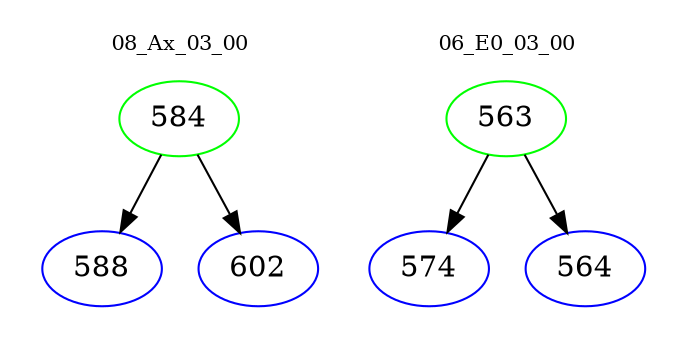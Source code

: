 digraph{
subgraph cluster_0 {
color = white
label = "08_Ax_03_00";
fontsize=10;
T0_584 [label="584", color="green"]
T0_584 -> T0_588 [color="black"]
T0_588 [label="588", color="blue"]
T0_584 -> T0_602 [color="black"]
T0_602 [label="602", color="blue"]
}
subgraph cluster_1 {
color = white
label = "06_E0_03_00";
fontsize=10;
T1_563 [label="563", color="green"]
T1_563 -> T1_574 [color="black"]
T1_574 [label="574", color="blue"]
T1_563 -> T1_564 [color="black"]
T1_564 [label="564", color="blue"]
}
}
